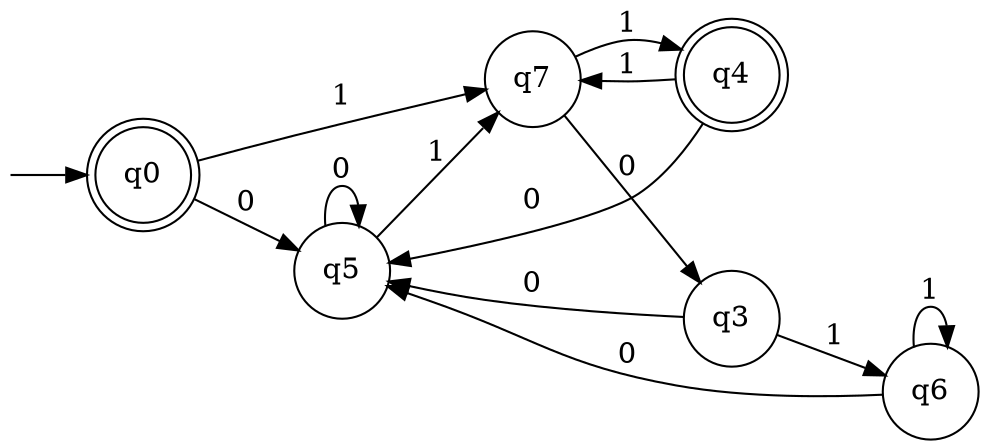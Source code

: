 digraph G {
  rankdir=LR;
  n__ [label="" shape=none width=.0];
  0 [shape=doublecircle label="q0"]
  1 [shape=doublecircle label="q1"]
  2 [shape=circle label="q2"]
  3 [shape=circle label="q3"]
  8 [shape=doublecircle label="q4"]
  1 [shape=circle label="q5"]
  4 [shape=circle label="q6"]
  2 [shape=circle label="q7"]
  n__ -> 0;
  0 -> 1 [label="0"]
  0 -> 2 [label="1"]
  1 -> 1 [label="0"]
  1 -> 2 [label="1"]
  2 -> 3 [label="0"]
  2 -> 8 [label="1"]
  3 -> 1 [label="0"]
  3 -> 4 [label="1"]
  8 -> 1 [label="0"]
  8 -> 2 [label="1"]
  4 -> 1 [label="0"]
  4 -> 4 [label="1"]
}
